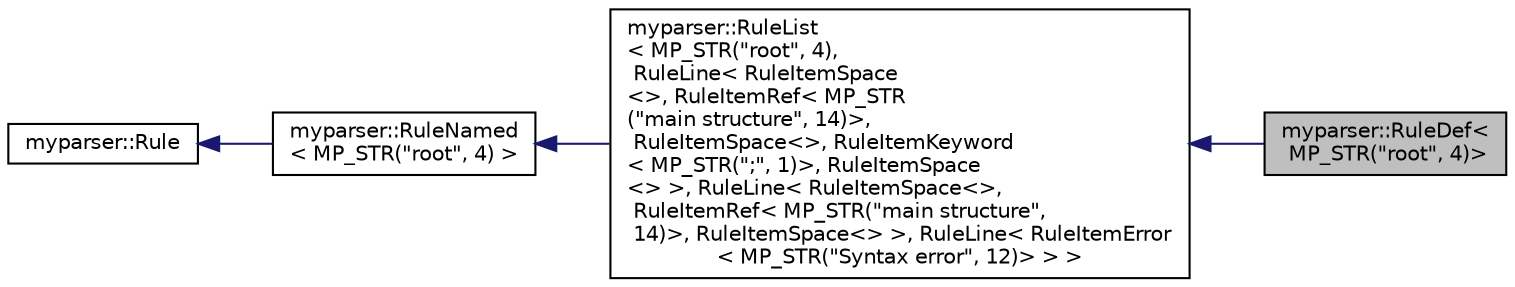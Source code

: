 digraph "myparser::RuleDef&lt; MP_STR(&quot;root&quot;, 4)&gt;"
{
  edge [fontname="Helvetica",fontsize="10",labelfontname="Helvetica",labelfontsize="10"];
  node [fontname="Helvetica",fontsize="10",shape=record];
  rankdir="LR";
  Node1 [label="myparser::RuleDef\<\l MP_STR(\"root\", 4)\>",height=0.2,width=0.4,color="black", fillcolor="grey75", style="filled" fontcolor="black"];
  Node2 -> Node1 [dir="back",color="midnightblue",fontsize="10",style="solid",fontname="Helvetica"];
  Node2 [label="myparser::RuleList\l\< MP_STR(\"root\", 4),\l RuleLine\< RuleItemSpace\l\<\>, RuleItemRef\< MP_STR\l(\"main structure\", 14)\>,\l RuleItemSpace\<\>, RuleItemKeyword\l\< MP_STR(\";\", 1)\>, RuleItemSpace\l\<\> \>, RuleLine\< RuleItemSpace\<\>,\l RuleItemRef\< MP_STR(\"main structure\",\l 14)\>, RuleItemSpace\<\> \>, RuleLine\< RuleItemError\l\< MP_STR(\"Syntax error\", 12)\> \> \>",height=0.2,width=0.4,color="black", fillcolor="white", style="filled",URL="$classmyparser_1_1RuleList.html"];
  Node3 -> Node2 [dir="back",color="midnightblue",fontsize="10",style="solid",fontname="Helvetica"];
  Node3 [label="myparser::RuleNamed\l\< MP_STR(\"root\", 4) \>",height=0.2,width=0.4,color="black", fillcolor="white", style="filled",URL="$classmyparser_1_1RuleNamed.html"];
  Node4 -> Node3 [dir="back",color="midnightblue",fontsize="10",style="solid",fontname="Helvetica"];
  Node4 [label="myparser::Rule",height=0.2,width=0.4,color="black", fillcolor="white", style="filled",URL="$classmyparser_1_1Rule.html"];
}
